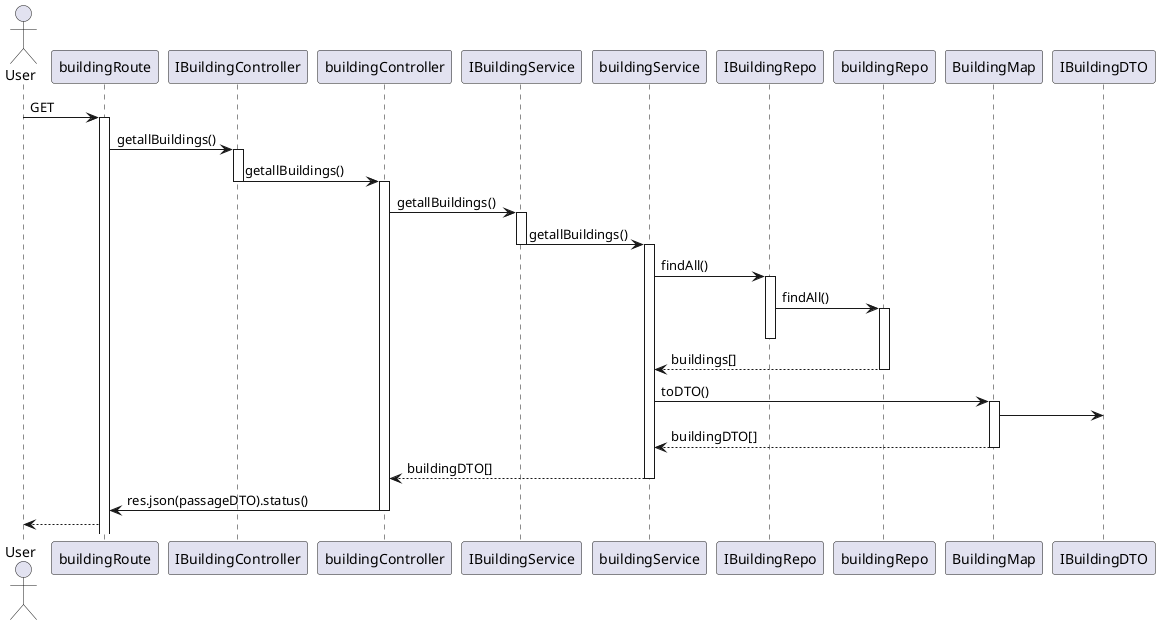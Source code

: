@startuml
'https://plantuml.com/sequence-diagram

actor User
participant buildingRoute
participant IBuildingController
participant buildingController
participant IBuildingService
participant buildingService
participant IBuildingRepo
participant buildingRepo
participant BuildingMap
participant IBuildingDTO

User -> buildingRoute : GET
activate buildingRoute
buildingRoute -> IBuildingController : getallBuildings()
activate IBuildingController
IBuildingController -> buildingController : getallBuildings()
deactivate IBuildingController
activate buildingController
buildingController -> IBuildingService : getallBuildings()
activate IBuildingService
IBuildingService -> buildingService : getallBuildings()
deactivate IBuildingService
activate buildingService
buildingService -> IBuildingRepo : findAll()
activate IBuildingRepo
IBuildingRepo -> buildingRepo : findAll()
activate buildingRepo
deactivate IBuildingRepo
buildingRepo --> buildingService : buildings[]
deactivate buildingRepo
buildingService -> BuildingMap : toDTO()
activate BuildingMap
BuildingMap -> IBuildingDTO
BuildingMap --> buildingService : buildingDTO[]
deactivate BuildingMap
buildingService -->buildingController: buildingDTO[]
deactivate buildingService
buildingController -> buildingRoute : res.json(passageDTO).status()
deactivate buildingController
buildingRoute --> User


@enduml